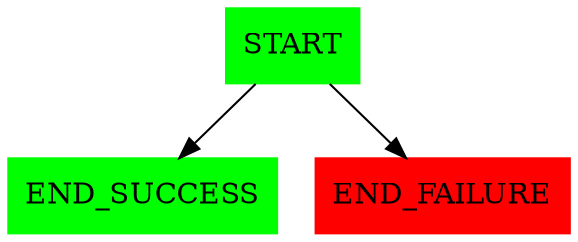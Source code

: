 digraph EXECUTE {
START -> END_SUCCESS;
START -> END_FAILURE;
START [shape=box,style=filled,color=green];
END_SUCCESS [shape=box,style=filled,color=green];
END_FAILURE [shape=box,style=filled,color=red];
}
